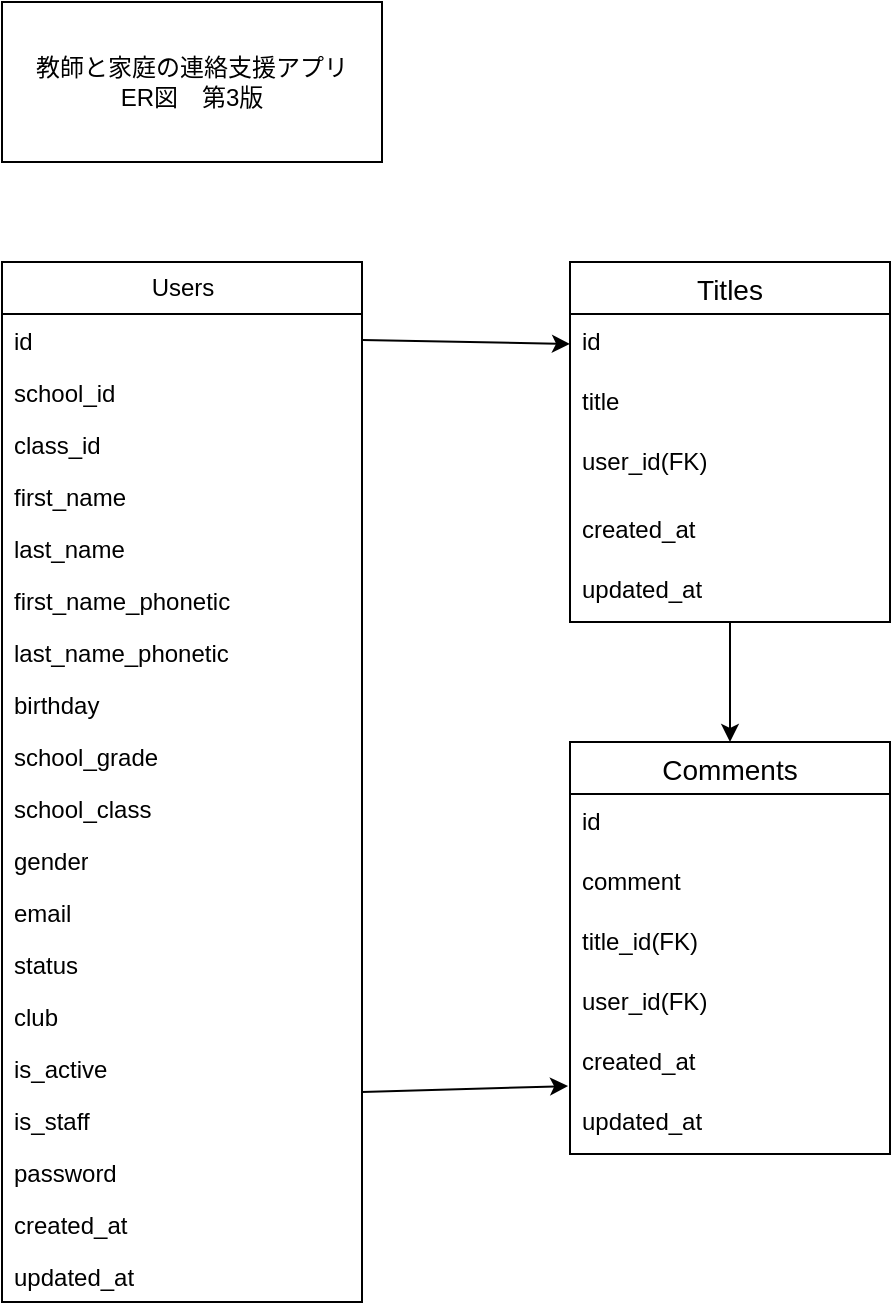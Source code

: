<mxfile><diagram id="4QlJOzwbKbUHGW64l3Zc" name="ER図"><mxGraphModel dx="900" dy="260" grid="1" gridSize="10" guides="1" tooltips="1" connect="1" arrows="1" fold="1" page="1" pageScale="1" pageWidth="827" pageHeight="1169" math="0" shadow="0"><root><mxCell id="0"/><mxCell id="1" parent="0"/><mxCell id="Wvis9VBhWDYoZA4ndtn3-60" value="" style="edgeStyle=none;html=1;entryX=0.5;entryY=0;entryDx=0;entryDy=0;" parent="1" source="50" target="54" edge="1"><mxGeometry relative="1" as="geometry"/></mxCell><mxCell id="50" value="Titles" style="swimlane;fontStyle=0;childLayout=stackLayout;horizontal=1;startSize=26;horizontalStack=0;resizeParent=1;resizeParentMax=0;resizeLast=0;collapsible=1;marginBottom=0;align=center;fontSize=14;" parent="1" vertex="1"><mxGeometry x="334" y="180" width="160" height="180" as="geometry"><mxRectangle x="334" y="300" width="90" height="30" as="alternateBounds"/></mxGeometry></mxCell><mxCell id="52" value="id" style="text;strokeColor=none;fillColor=none;spacingLeft=4;spacingRight=4;overflow=hidden;rotatable=0;points=[[0,0.5],[1,0.5]];portConstraint=eastwest;fontSize=12;" parent="50" vertex="1"><mxGeometry y="26" width="160" height="30" as="geometry"/></mxCell><mxCell id="86" value="title" style="text;strokeColor=none;fillColor=none;spacingLeft=4;spacingRight=4;overflow=hidden;rotatable=0;points=[[0,0.5],[1,0.5]];portConstraint=eastwest;fontSize=12;" parent="50" vertex="1"><mxGeometry y="56" width="160" height="30" as="geometry"/></mxCell><mxCell id="53" value="user_id(FK)" style="text;strokeColor=none;fillColor=none;spacingLeft=4;spacingRight=4;overflow=hidden;rotatable=0;points=[[0,0.5],[1,0.5]];portConstraint=eastwest;fontSize=12;" parent="50" vertex="1"><mxGeometry y="86" width="160" height="34" as="geometry"/></mxCell><mxCell id="sI6Btj8okGWpoQYuVR5g-63" value="created_at" style="text;strokeColor=none;fillColor=none;spacingLeft=4;spacingRight=4;overflow=hidden;rotatable=0;points=[[0,0.5],[1,0.5]];portConstraint=eastwest;fontSize=12;" parent="50" vertex="1"><mxGeometry y="120" width="160" height="30" as="geometry"/></mxCell><mxCell id="64" value="updated_at" style="text;strokeColor=none;fillColor=none;spacingLeft=4;spacingRight=4;overflow=hidden;rotatable=0;points=[[0,0.5],[1,0.5]];portConstraint=eastwest;fontSize=12;" parent="50" vertex="1"><mxGeometry y="150" width="160" height="30" as="geometry"/></mxCell><mxCell id="54" value="Comments" style="swimlane;fontStyle=0;childLayout=stackLayout;horizontal=1;startSize=26;horizontalStack=0;resizeParent=1;resizeParentMax=0;resizeLast=0;collapsible=1;marginBottom=0;align=center;fontSize=14;" parent="1" vertex="1"><mxGeometry x="334" y="420" width="160" height="206" as="geometry"/></mxCell><mxCell id="55" value="id" style="text;strokeColor=none;fillColor=none;spacingLeft=4;spacingRight=4;overflow=hidden;rotatable=0;points=[[0,0.5],[1,0.5]];portConstraint=eastwest;fontSize=12;" parent="54" vertex="1"><mxGeometry y="26" width="160" height="30" as="geometry"/></mxCell><mxCell id="87" value="comment" style="text;strokeColor=none;fillColor=none;spacingLeft=4;spacingRight=4;overflow=hidden;rotatable=0;points=[[0,0.5],[1,0.5]];portConstraint=eastwest;fontSize=12;" parent="54" vertex="1"><mxGeometry y="56" width="160" height="30" as="geometry"/></mxCell><mxCell id="56" value="title_id(FK)" style="text;strokeColor=none;fillColor=none;spacingLeft=4;spacingRight=4;overflow=hidden;rotatable=0;points=[[0,0.5],[1,0.5]];portConstraint=eastwest;fontSize=12;" parent="54" vertex="1"><mxGeometry y="86" width="160" height="30" as="geometry"/></mxCell><mxCell id="57" value="user_id(FK)" style="text;strokeColor=none;fillColor=none;spacingLeft=4;spacingRight=4;overflow=hidden;rotatable=0;points=[[0,0.5],[1,0.5]];portConstraint=eastwest;fontSize=12;" parent="54" vertex="1"><mxGeometry y="116" width="160" height="30" as="geometry"/></mxCell><mxCell id="sI6Btj8okGWpoQYuVR5g-64" value="created_at" style="text;strokeColor=none;fillColor=none;spacingLeft=4;spacingRight=4;overflow=hidden;rotatable=0;points=[[0,0.5],[1,0.5]];portConstraint=eastwest;fontSize=12;" parent="54" vertex="1"><mxGeometry y="146" width="160" height="30" as="geometry"/></mxCell><mxCell id="65" value="updated_at" style="text;strokeColor=none;fillColor=none;spacingLeft=4;spacingRight=4;overflow=hidden;rotatable=0;points=[[0,0.5],[1,0.5]];portConstraint=eastwest;fontSize=12;" parent="54" vertex="1"><mxGeometry y="176" width="160" height="30" as="geometry"/></mxCell><mxCell id="sI6Btj8okGWpoQYuVR5g-62" value="&lt;span&gt;教師と家庭の連絡支援アプリ&lt;br&gt;ER図　第3版&lt;br&gt;&lt;/span&gt;" style="rounded=0;whiteSpace=wrap;html=1;" parent="1" vertex="1"><mxGeometry x="50" y="50" width="190" height="80" as="geometry"/></mxCell><mxCell id="sI6Btj8okGWpoQYuVR5g-65" value="Users" style="swimlane;fontStyle=0;childLayout=stackLayout;horizontal=1;startSize=26;fillColor=none;horizontalStack=0;resizeParent=1;resizeParentMax=0;resizeLast=0;collapsible=1;marginBottom=0;html=1;" parent="1" vertex="1"><mxGeometry x="50" y="180" width="180" height="520" as="geometry"/></mxCell><mxCell id="sI6Btj8okGWpoQYuVR5g-66" value="id" style="text;strokeColor=none;fillColor=none;align=left;verticalAlign=top;spacingLeft=4;spacingRight=4;overflow=hidden;rotatable=0;points=[[0,0.5],[1,0.5]];portConstraint=eastwest;whiteSpace=wrap;html=1;" parent="sI6Btj8okGWpoQYuVR5g-65" vertex="1"><mxGeometry y="26" width="180" height="26" as="geometry"/></mxCell><mxCell id="88" value="school_id" style="text;strokeColor=none;fillColor=none;align=left;verticalAlign=top;spacingLeft=4;spacingRight=4;overflow=hidden;rotatable=0;points=[[0,0.5],[1,0.5]];portConstraint=eastwest;whiteSpace=wrap;html=1;" parent="sI6Btj8okGWpoQYuVR5g-65" vertex="1"><mxGeometry y="52" width="180" height="26" as="geometry"/></mxCell><mxCell id="60" value="class_id" style="text;strokeColor=none;fillColor=none;align=left;verticalAlign=top;spacingLeft=4;spacingRight=4;overflow=hidden;rotatable=0;points=[[0,0.5],[1,0.5]];portConstraint=eastwest;whiteSpace=wrap;html=1;" parent="sI6Btj8okGWpoQYuVR5g-65" vertex="1"><mxGeometry y="78" width="180" height="26" as="geometry"/></mxCell><mxCell id="sI6Btj8okGWpoQYuVR5g-69" value="first_name" style="text;strokeColor=none;fillColor=none;align=left;verticalAlign=top;spacingLeft=4;spacingRight=4;overflow=hidden;rotatable=0;points=[[0,0.5],[1,0.5]];portConstraint=eastwest;whiteSpace=wrap;html=1;" parent="sI6Btj8okGWpoQYuVR5g-65" vertex="1"><mxGeometry y="104" width="180" height="26" as="geometry"/></mxCell><mxCell id="sI6Btj8okGWpoQYuVR5g-68" value="last_name" style="text;strokeColor=none;fillColor=none;align=left;verticalAlign=top;spacingLeft=4;spacingRight=4;overflow=hidden;rotatable=0;points=[[0,0.5],[1,0.5]];portConstraint=eastwest;whiteSpace=wrap;html=1;" parent="sI6Btj8okGWpoQYuVR5g-65" vertex="1"><mxGeometry y="130" width="180" height="26" as="geometry"/></mxCell><mxCell id="61" value="first_name_phonetic" style="text;strokeColor=none;fillColor=none;align=left;verticalAlign=top;spacingLeft=4;spacingRight=4;overflow=hidden;rotatable=0;points=[[0,0.5],[1,0.5]];portConstraint=eastwest;whiteSpace=wrap;html=1;" parent="sI6Btj8okGWpoQYuVR5g-65" vertex="1"><mxGeometry y="156" width="180" height="26" as="geometry"/></mxCell><mxCell id="62" value="last_name_phonetic" style="text;strokeColor=none;fillColor=none;align=left;verticalAlign=top;spacingLeft=4;spacingRight=4;overflow=hidden;rotatable=0;points=[[0,0.5],[1,0.5]];portConstraint=eastwest;whiteSpace=wrap;html=1;" parent="sI6Btj8okGWpoQYuVR5g-65" vertex="1"><mxGeometry y="182" width="180" height="26" as="geometry"/></mxCell><mxCell id="85" value="birthday" style="text;strokeColor=none;fillColor=none;align=left;verticalAlign=top;spacingLeft=4;spacingRight=4;overflow=hidden;rotatable=0;points=[[0,0.5],[1,0.5]];portConstraint=eastwest;whiteSpace=wrap;html=1;" parent="sI6Btj8okGWpoQYuVR5g-65" vertex="1"><mxGeometry y="208" width="180" height="26" as="geometry"/></mxCell><mxCell id="sI6Btj8okGWpoQYuVR5g-75" value="school_grade" style="text;strokeColor=none;fillColor=none;align=left;verticalAlign=top;spacingLeft=4;spacingRight=4;overflow=hidden;rotatable=0;points=[[0,0.5],[1,0.5]];portConstraint=eastwest;whiteSpace=wrap;html=1;" parent="sI6Btj8okGWpoQYuVR5g-65" vertex="1"><mxGeometry y="234" width="180" height="26" as="geometry"/></mxCell><mxCell id="sI6Btj8okGWpoQYuVR5g-70" value="school_class" style="text;strokeColor=none;fillColor=none;align=left;verticalAlign=top;spacingLeft=4;spacingRight=4;overflow=hidden;rotatable=0;points=[[0,0.5],[1,0.5]];portConstraint=eastwest;whiteSpace=wrap;html=1;" parent="sI6Btj8okGWpoQYuVR5g-65" vertex="1"><mxGeometry y="260" width="180" height="26" as="geometry"/></mxCell><mxCell id="sI6Btj8okGWpoQYuVR5g-71" value="gender" style="text;strokeColor=none;fillColor=none;align=left;verticalAlign=top;spacingLeft=4;spacingRight=4;overflow=hidden;rotatable=0;points=[[0,0.5],[1,0.5]];portConstraint=eastwest;whiteSpace=wrap;html=1;" parent="sI6Btj8okGWpoQYuVR5g-65" vertex="1"><mxGeometry y="286" width="180" height="26" as="geometry"/></mxCell><mxCell id="6VAcg8vwBcKDn5O7I0bp-59" value="email" style="text;strokeColor=none;fillColor=none;align=left;verticalAlign=top;spacingLeft=4;spacingRight=4;overflow=hidden;rotatable=0;points=[[0,0.5],[1,0.5]];portConstraint=eastwest;whiteSpace=wrap;html=1;" parent="sI6Btj8okGWpoQYuVR5g-65" vertex="1"><mxGeometry y="312" width="180" height="26" as="geometry"/></mxCell><mxCell id="Wvis9VBhWDYoZA4ndtn3-59" value="status" style="text;strokeColor=none;fillColor=none;align=left;verticalAlign=top;spacingLeft=4;spacingRight=4;overflow=hidden;rotatable=0;points=[[0,0.5],[1,0.5]];portConstraint=eastwest;whiteSpace=wrap;html=1;" parent="sI6Btj8okGWpoQYuVR5g-65" vertex="1"><mxGeometry y="338" width="180" height="26" as="geometry"/></mxCell><mxCell id="58" value="club" style="text;strokeColor=none;fillColor=none;align=left;verticalAlign=top;spacingLeft=4;spacingRight=4;overflow=hidden;rotatable=0;points=[[0,0.5],[1,0.5]];portConstraint=eastwest;whiteSpace=wrap;html=1;" parent="sI6Btj8okGWpoQYuVR5g-65" vertex="1"><mxGeometry y="364" width="180" height="26" as="geometry"/></mxCell><mxCell id="Wvis9VBhWDYoZA4ndtn3-57" value="is_active" style="text;strokeColor=none;fillColor=none;align=left;verticalAlign=top;spacingLeft=4;spacingRight=4;overflow=hidden;rotatable=0;points=[[0,0.5],[1,0.5]];portConstraint=eastwest;whiteSpace=wrap;html=1;" parent="sI6Btj8okGWpoQYuVR5g-65" vertex="1"><mxGeometry y="390" width="180" height="26" as="geometry"/></mxCell><mxCell id="Wvis9VBhWDYoZA4ndtn3-58" value="is_staff" style="text;strokeColor=none;fillColor=none;align=left;verticalAlign=top;spacingLeft=4;spacingRight=4;overflow=hidden;rotatable=0;points=[[0,0.5],[1,0.5]];portConstraint=eastwest;whiteSpace=wrap;html=1;" parent="sI6Btj8okGWpoQYuVR5g-65" vertex="1"><mxGeometry y="416" width="180" height="26" as="geometry"/></mxCell><mxCell id="63" value="password" style="text;strokeColor=none;fillColor=none;align=left;verticalAlign=top;spacingLeft=4;spacingRight=4;overflow=hidden;rotatable=0;points=[[0,0.5],[1,0.5]];portConstraint=eastwest;whiteSpace=wrap;html=1;" parent="sI6Btj8okGWpoQYuVR5g-65" vertex="1"><mxGeometry y="442" width="180" height="26" as="geometry"/></mxCell><mxCell id="66" value="&lt;span style=&quot;&quot;&gt;created_at&lt;/span&gt;" style="text;strokeColor=none;fillColor=none;align=left;verticalAlign=top;spacingLeft=4;spacingRight=4;overflow=hidden;rotatable=0;points=[[0,0.5],[1,0.5]];portConstraint=eastwest;whiteSpace=wrap;html=1;" parent="sI6Btj8okGWpoQYuVR5g-65" vertex="1"><mxGeometry y="468" width="180" height="26" as="geometry"/></mxCell><mxCell id="84" value="&lt;span style=&quot;&quot;&gt;updated_at&lt;/span&gt;" style="text;strokeColor=none;fillColor=none;align=left;verticalAlign=top;spacingLeft=4;spacingRight=4;overflow=hidden;rotatable=0;points=[[0,0.5],[1,0.5]];portConstraint=eastwest;whiteSpace=wrap;html=1;" parent="sI6Btj8okGWpoQYuVR5g-65" vertex="1"><mxGeometry y="494" width="180" height="26" as="geometry"/></mxCell><mxCell id="sI6Btj8okGWpoQYuVR5g-79" value="" style="edgeStyle=none;html=1;exitX=1;exitY=0.5;exitDx=0;exitDy=0;entryX=0;entryY=0.5;entryDx=0;entryDy=0;" parent="1" source="sI6Btj8okGWpoQYuVR5g-66" target="52" edge="1"><mxGeometry relative="1" as="geometry"><mxPoint x="330" y="205" as="targetPoint"/></mxGeometry></mxCell><mxCell id="Wvis9VBhWDYoZA4ndtn3-61" value="" style="edgeStyle=none;html=1;exitX=1;exitY=0.962;exitDx=0;exitDy=0;entryX=-0.006;entryY=-0.133;entryDx=0;entryDy=0;entryPerimeter=0;exitPerimeter=0;" parent="1" source="Wvis9VBhWDYoZA4ndtn3-57" target="65" edge="1"><mxGeometry relative="1" as="geometry"><mxPoint x="330" y="479" as="targetPoint"/></mxGeometry></mxCell></root></mxGraphModel></diagram><diagram id="HbdINj13Qlstv0SlX60C" name="画面遷移図"><mxGraphModel dx="900" dy="260" grid="1" gridSize="10" guides="1" tooltips="1" connect="1" arrows="1" fold="1" page="1" pageScale="1" pageWidth="827" pageHeight="1169" math="0" shadow="0"><root><mxCell id="0"/><mxCell id="1" parent="0"/><mxCell id="bMa8LDSchCP6qhBmOooj-1" value="&lt;span&gt;教師と家庭の連絡支援アプリ&lt;br&gt;画面遷移図　第3版&lt;br&gt;&lt;/span&gt;" style="rounded=0;whiteSpace=wrap;html=1;" parent="1" vertex="1"><mxGeometry x="50" y="50" width="190" height="80" as="geometry"/></mxCell><mxCell id="QoEW2YOkXQcxRdRGIUOT-3" value="&lt;div style=&quot;text-align: justify;&quot;&gt;&lt;/div&gt;" style="rounded=0;whiteSpace=wrap;html=1;" parent="1" vertex="1"><mxGeometry x="60" y="240" width="120" height="260" as="geometry"/></mxCell><mxCell id="QoEW2YOkXQcxRdRGIUOT-4" value="welcomeページ" style="rounded=0;whiteSpace=wrap;html=1;strokeColor=#FFFFFF;" parent="1" vertex="1"><mxGeometry x="70" y="250" width="100" height="40" as="geometry"/></mxCell><mxCell id="QoEW2YOkXQcxRdRGIUOT-17" value="" style="edgeStyle=none;html=1;" parent="1" source="QoEW2YOkXQcxRdRGIUOT-5" target="QoEW2YOkXQcxRdRGIUOT-9" edge="1"><mxGeometry relative="1" as="geometry"/></mxCell><mxCell id="QoEW2YOkXQcxRdRGIUOT-5" value="新規ユーザー登録" style="rounded=0;whiteSpace=wrap;html=1;strokeColor=#000000;" parent="1" vertex="1"><mxGeometry x="77.5" y="320" width="85" height="60" as="geometry"/></mxCell><mxCell id="QoEW2YOkXQcxRdRGIUOT-16" value="" style="edgeStyle=none;html=1;" parent="1" source="QoEW2YOkXQcxRdRGIUOT-6" target="QoEW2YOkXQcxRdRGIUOT-10" edge="1"><mxGeometry relative="1" as="geometry"/></mxCell><mxCell id="QoEW2YOkXQcxRdRGIUOT-6" value="ログイン" style="rounded=0;whiteSpace=wrap;html=1;strokeColor=#000000;" parent="1" vertex="1"><mxGeometry x="77.5" y="410" width="85" height="60" as="geometry"/></mxCell><mxCell id="QoEW2YOkXQcxRdRGIUOT-7" value="&lt;div style=&quot;text-align: justify;&quot;&gt;&lt;/div&gt;" style="rounded=0;whiteSpace=wrap;html=1;" parent="1" vertex="1"><mxGeometry x="330" y="80" width="160" height="550" as="geometry"/></mxCell><mxCell id="QoEW2YOkXQcxRdRGIUOT-8" value="ホーム画面" style="rounded=0;whiteSpace=wrap;html=1;strokeColor=#FFFFFF;" parent="1" vertex="1"><mxGeometry x="354" y="90" width="120" height="40" as="geometry"/></mxCell><mxCell id="LMT04-8Onj2_WbAnWED9-2" value="" style="edgeStyle=none;html=1;" parent="1" source="QoEW2YOkXQcxRdRGIUOT-9" edge="1"><mxGeometry relative="1" as="geometry"><mxPoint x="330" y="350" as="targetPoint"/></mxGeometry></mxCell><mxCell id="QoEW2YOkXQcxRdRGIUOT-9" value="新規ユーザー登録画面" style="rounded=0;whiteSpace=wrap;html=1;strokeColor=#000000;" parent="1" vertex="1"><mxGeometry x="210" y="320" width="85" height="60" as="geometry"/></mxCell><mxCell id="QoEW2YOkXQcxRdRGIUOT-18" value="" style="edgeStyle=none;html=1;" parent="1" source="QoEW2YOkXQcxRdRGIUOT-10" target="QoEW2YOkXQcxRdRGIUOT-9" edge="1"><mxGeometry relative="1" as="geometry"/></mxCell><mxCell id="LMT04-8Onj2_WbAnWED9-1" style="edgeStyle=none;html=1;exitX=1;exitY=0.5;exitDx=0;exitDy=0;entryX=-0.006;entryY=0.655;entryDx=0;entryDy=0;entryPerimeter=0;" parent="1" source="QoEW2YOkXQcxRdRGIUOT-10" target="QoEW2YOkXQcxRdRGIUOT-7" edge="1"><mxGeometry relative="1" as="geometry"/></mxCell><mxCell id="QoEW2YOkXQcxRdRGIUOT-10" value="ログイン画面" style="rounded=0;whiteSpace=wrap;html=1;strokeColor=#000000;" parent="1" vertex="1"><mxGeometry x="210" y="410" width="85" height="60" as="geometry"/></mxCell><mxCell id="QoEW2YOkXQcxRdRGIUOT-12" value="掲示板一覧" style="rounded=0;whiteSpace=wrap;html=1;strokeColor=#000000;" parent="1" vertex="1"><mxGeometry x="361.25" y="240" width="97.5" height="60" as="geometry"/></mxCell><mxCell id="QoEW2YOkXQcxRdRGIUOT-13" value="ユーザー&lt;br&gt;情報編集" style="rounded=0;whiteSpace=wrap;html=1;strokeColor=#000000;" parent="1" vertex="1"><mxGeometry x="361.25" y="430" width="97.5" height="70" as="geometry"/></mxCell><mxCell id="QoEW2YOkXQcxRdRGIUOT-14" value="検索" style="rounded=0;whiteSpace=wrap;html=1;strokeColor=#000000;" parent="1" vertex="1"><mxGeometry x="361.25" y="330" width="97.5" height="70" as="geometry"/></mxCell><mxCell id="QoEW2YOkXQcxRdRGIUOT-15" value="ログアウト" style="rounded=0;whiteSpace=wrap;html=1;strokeColor=#000000;" parent="1" vertex="1"><mxGeometry x="361.25" y="530" width="97.5" height="70" as="geometry"/></mxCell><mxCell id="QoEW2YOkXQcxRdRGIUOT-21" value="" style="rounded=0;whiteSpace=wrap;html=1;strokeColor=#000000;" parent="1" vertex="1"><mxGeometry x="538.5" y="520" width="100" height="170" as="geometry"/></mxCell><mxCell id="vRFD9d0slsYTQXJy1R2e-1" style="edgeStyle=none;html=1;exitX=0.5;exitY=1;exitDx=0;exitDy=0;entryX=0.5;entryY=1;entryDx=0;entryDy=0;" parent="1" source="QoEW2YOkXQcxRdRGIUOT-24" target="QoEW2YOkXQcxRdRGIUOT-3" edge="1"><mxGeometry relative="1" as="geometry"><Array as="points"><mxPoint x="590" y="800"/><mxPoint x="120" y="800"/></Array></mxGeometry></mxCell><mxCell id="QoEW2YOkXQcxRdRGIUOT-24" value="ログアウト&lt;br&gt;画面&lt;br&gt;&lt;br&gt;ｆ" style="rounded=0;whiteSpace=wrap;html=1;strokeColor=#000000;" parent="1" vertex="1"><mxGeometry x="539.5" y="710" width="97.5" height="80" as="geometry"/></mxCell><mxCell id="QoEW2YOkXQcxRdRGIUOT-30" value="ユーザー情報編集画面" style="rounded=0;whiteSpace=wrap;html=1;strokeColor=#FFFFFF;" parent="1" vertex="1"><mxGeometry x="553.5" y="530" width="75" height="30" as="geometry"/></mxCell><mxCell id="QoEW2YOkXQcxRdRGIUOT-31" value="更新" style="rounded=0;whiteSpace=wrap;html=1;strokeColor=#000000;" parent="1" vertex="1"><mxGeometry x="553.5" y="570" width="70" height="30" as="geometry"/></mxCell><mxCell id="QoEW2YOkXQcxRdRGIUOT-38" value="戻る" style="rounded=0;whiteSpace=wrap;html=1;strokeColor=#000000;" parent="1" vertex="1"><mxGeometry x="553.5" y="650" width="70" height="30" as="geometry"/></mxCell><mxCell id="fJB06qpIucejpPrfOWJN-1" style="edgeStyle=none;html=1;exitX=0.5;exitY=1;exitDx=0;exitDy=0;entryX=0.5;entryY=1;entryDx=0;entryDy=0;" parent="1" source="QoEW2YOkXQcxRdRGIUOT-41" target="QoEW2YOkXQcxRdRGIUOT-3" edge="1"><mxGeometry relative="1" as="geometry"><Array as="points"><mxPoint x="720" y="800"/><mxPoint x="120" y="800"/></Array></mxGeometry></mxCell><mxCell id="QoEW2YOkXQcxRdRGIUOT-41" value="削除画面&lt;br&gt;&lt;br&gt;ｆ" style="rounded=0;whiteSpace=wrap;html=1;strokeColor=#000000;" parent="1" vertex="1"><mxGeometry x="670" y="520" width="90" height="70" as="geometry"/></mxCell><mxCell id="QoEW2YOkXQcxRdRGIUOT-42" value="削除" style="rounded=0;whiteSpace=wrap;html=1;strokeColor=#000000;" parent="1" vertex="1"><mxGeometry x="553.5" y="610" width="70" height="30" as="geometry"/></mxCell><mxCell id="QoEW2YOkXQcxRdRGIUOT-45" value="戻る" style="rounded=0;whiteSpace=wrap;html=1;strokeColor=#000000;" parent="1" vertex="1"><mxGeometry x="682.5" y="560" width="60" height="20" as="geometry"/></mxCell><mxCell id="QoEW2YOkXQcxRdRGIUOT-47" value="" style="endArrow=classic;startArrow=classic;html=1;exitX=1;exitY=0.5;exitDx=0;exitDy=0;" parent="1" edge="1"><mxGeometry width="50" height="50" relative="1" as="geometry"><mxPoint x="458.75" y="564.5" as="sourcePoint"/><mxPoint x="540" y="670" as="targetPoint"/><Array as="points"/></mxGeometry></mxCell><mxCell id="QoEW2YOkXQcxRdRGIUOT-50" value="" style="endArrow=classic;startArrow=classic;html=1;entryX=0;entryY=0.5;entryDx=0;entryDy=0;exitX=1;exitY=0.5;exitDx=0;exitDy=0;" parent="1" target="QoEW2YOkXQcxRdRGIUOT-41" edge="1" source="QoEW2YOkXQcxRdRGIUOT-42"><mxGeometry width="50" height="50" relative="1" as="geometry"><mxPoint x="625" y="534.5" as="sourcePoint"/><mxPoint x="706.25" y="534.5" as="targetPoint"/><Array as="points"/></mxGeometry></mxCell><mxCell id="QoEW2YOkXQcxRdRGIUOT-52" value="" style="endArrow=classic;startArrow=classic;html=1;entryX=-0.025;entryY=0.153;entryDx=0;entryDy=0;exitX=1;exitY=0.5;exitDx=0;exitDy=0;entryPerimeter=0;" parent="1" edge="1" target="QoEW2YOkXQcxRdRGIUOT-21"><mxGeometry width="50" height="50" relative="1" as="geometry"><mxPoint x="458.75" y="464.5" as="sourcePoint"/><mxPoint x="540" y="464.5" as="targetPoint"/><Array as="points"/></mxGeometry></mxCell><mxCell id="QoEW2YOkXQcxRdRGIUOT-53" value="戻る" style="rounded=0;whiteSpace=wrap;html=1;strokeColor=#000000;" parent="1" vertex="1"><mxGeometry x="558.5" y="760" width="60" height="20" as="geometry"/></mxCell><mxCell id="vRFD9d0slsYTQXJy1R2e-2" value="ホーム" style="rounded=0;whiteSpace=wrap;html=1;strokeColor=#000000;" parent="1" vertex="1"><mxGeometry x="361.25" y="150" width="97.5" height="60" as="geometry"/></mxCell><mxCell id="AiS3pftzsDpDYZst12gL-1" value="" style="rounded=0;whiteSpace=wrap;html=1;strokeColor=#000000;" parent="1" vertex="1"><mxGeometry x="540" y="80" width="100" height="150" as="geometry"/></mxCell><mxCell id="AiS3pftzsDpDYZst12gL-2" value="編集" style="rounded=0;whiteSpace=wrap;html=1;strokeColor=#000000;" parent="1" vertex="1"><mxGeometry x="557.5" y="140" width="70" height="30" as="geometry"/></mxCell><mxCell id="AiS3pftzsDpDYZst12gL-4" value="戻る" style="rounded=0;whiteSpace=wrap;html=1;strokeColor=#000000;" parent="1" vertex="1"><mxGeometry x="556.5" y="180" width="70" height="30" as="geometry"/></mxCell><mxCell id="AiS3pftzsDpDYZst12gL-5" value="掲示板&lt;br&gt;一覧画面" style="rounded=0;whiteSpace=wrap;html=1;strokeColor=#FFFFFF;" parent="1" vertex="1"><mxGeometry x="552.5" y="95" width="75" height="30" as="geometry"/></mxCell><mxCell id="AiS3pftzsDpDYZst12gL-8" value="" style="rounded=0;whiteSpace=wrap;html=1;strokeColor=#000000;" parent="1" vertex="1"><mxGeometry x="670" y="80" width="90" height="220" as="geometry"/></mxCell><mxCell id="AiS3pftzsDpDYZst12gL-9" value="掲示板&lt;br&gt;編集画面" style="rounded=0;whiteSpace=wrap;html=1;strokeColor=#FFFFFF;" parent="1" vertex="1"><mxGeometry x="683.75" y="90" width="57.5" height="30" as="geometry"/></mxCell><mxCell id="AiS3pftzsDpDYZst12gL-10" value="更新" style="rounded=0;whiteSpace=wrap;html=1;strokeColor=#000000;" parent="1" vertex="1"><mxGeometry x="680" y="130" width="70" height="30" as="geometry"/></mxCell><mxCell id="-lXVnOBPfXhatPi9Lpvc-9" style="edgeStyle=none;html=1;entryX=1.019;entryY=0.222;entryDx=0;entryDy=0;exitX=1;exitY=0.5;exitDx=0;exitDy=0;entryPerimeter=0;" parent="1" source="AiS3pftzsDpDYZst12gL-11" target="QoEW2YOkXQcxRdRGIUOT-7" edge="1"><mxGeometry relative="1" as="geometry"><mxPoint x="770" y="320" as="sourcePoint"/><Array as="points"><mxPoint x="810" y="185"/><mxPoint x="810" y="60"/><mxPoint x="510" y="60"/><mxPoint x="510" y="180"/></Array></mxGeometry></mxCell><mxCell id="AiS3pftzsDpDYZst12gL-11" value="削除" style="rounded=0;whiteSpace=wrap;html=1;strokeColor=#000000;" parent="1" vertex="1"><mxGeometry x="680" y="170" width="70" height="30" as="geometry"/></mxCell><mxCell id="AiS3pftzsDpDYZst12gL-12" value="戻る" style="rounded=0;whiteSpace=wrap;html=1;strokeColor=#000000;" parent="1" vertex="1"><mxGeometry x="680" y="210" width="70" height="30" as="geometry"/></mxCell><mxCell id="-lXVnOBPfXhatPi9Lpvc-2" value="" style="endArrow=classic;startArrow=classic;html=1;entryX=-0.02;entryY=0.913;entryDx=0;entryDy=0;exitX=1;exitY=0.5;exitDx=0;exitDy=0;entryPerimeter=0;" parent="1" edge="1" target="AiS3pftzsDpDYZst12gL-1"><mxGeometry width="50" height="50" relative="1" as="geometry"><mxPoint x="459.75" y="350" as="sourcePoint"/><mxPoint x="541" y="350" as="targetPoint"/><Array as="points"/></mxGeometry></mxCell><mxCell id="-lXVnOBPfXhatPi9Lpvc-3" value="" style="endArrow=classic;startArrow=classic;html=1;exitX=0.95;exitY=0.5;exitDx=0;exitDy=0;exitPerimeter=0;" parent="1" source="AiS3pftzsDpDYZst12gL-2" edge="1"><mxGeometry width="50" height="50" relative="1" as="geometry"><mxPoint x="625" y="285" as="sourcePoint"/><mxPoint x="670" y="155" as="targetPoint"/><Array as="points"/></mxGeometry></mxCell><mxCell id="-lXVnOBPfXhatPi9Lpvc-4" value="" style="endArrow=classic;startArrow=classic;html=1;exitX=1;exitY=0.5;exitDx=0;exitDy=0;entryX=0;entryY=0.75;entryDx=0;entryDy=0;" parent="1" edge="1" target="AiS3pftzsDpDYZst12gL-1" source="QoEW2YOkXQcxRdRGIUOT-12"><mxGeometry width="50" height="50" relative="1" as="geometry"><mxPoint x="457.25" y="280" as="sourcePoint"/><mxPoint x="539" y="280" as="targetPoint"/><Array as="points"/></mxGeometry></mxCell><mxCell id="-lXVnOBPfXhatPi9Lpvc-5" value="&lt;font style=&quot;font-size: 9px;&quot;&gt;(上記機能はstatusがteacherのみ&lt;/font&gt;" style="rounded=0;whiteSpace=wrap;html=1;strokeColor=#FFFFFF;" parent="1" vertex="1"><mxGeometry x="673.13" y="250" width="81.25" height="40" as="geometry"/></mxCell><mxCell id="-jAiVhqe0CELiUlCLlrS-1" value="" style="rounded=0;whiteSpace=wrap;html=1;strokeColor=#000000;" vertex="1" parent="1"><mxGeometry x="538.5" y="240" width="100" height="270" as="geometry"/></mxCell><mxCell id="-jAiVhqe0CELiUlCLlrS-2" value="コメント&lt;br&gt;投稿" style="rounded=0;whiteSpace=wrap;html=1;strokeColor=#000000;" vertex="1" parent="1"><mxGeometry x="556" y="300" width="70" height="30" as="geometry"/></mxCell><mxCell id="-jAiVhqe0CELiUlCLlrS-3" value="戻る" style="rounded=0;whiteSpace=wrap;html=1;strokeColor=#000000;" vertex="1" parent="1"><mxGeometry x="555" y="470" width="70" height="30" as="geometry"/></mxCell><mxCell id="-jAiVhqe0CELiUlCLlrS-4" value="掲示板&lt;br&gt;詳細画面" style="rounded=0;whiteSpace=wrap;html=1;strokeColor=#FFFFFF;" vertex="1" parent="1"><mxGeometry x="551" y="250" width="75" height="30" as="geometry"/></mxCell><mxCell id="-jAiVhqe0CELiUlCLlrS-6" value="コメント&lt;br&gt;編集" style="rounded=0;whiteSpace=wrap;html=1;strokeColor=#000000;" vertex="1" parent="1"><mxGeometry x="555" y="340" width="70" height="30" as="geometry"/></mxCell><mxCell id="-jAiVhqe0CELiUlCLlrS-8" value="&lt;font style=&quot;font-size: 9px;&quot;&gt;(上記機能はstatusがteacherのみ)&lt;/font&gt;" style="rounded=0;whiteSpace=wrap;html=1;strokeColor=#FFFFFF;" vertex="1" parent="1"><mxGeometry x="550.5" y="420" width="79" height="40" as="geometry"/></mxCell><mxCell id="-jAiVhqe0CELiUlCLlrS-12" value="コメント&lt;br&gt;削除" style="rounded=0;whiteSpace=wrap;html=1;strokeColor=#000000;" vertex="1" parent="1"><mxGeometry x="555" y="380" width="70" height="30" as="geometry"/></mxCell><mxCell id="-jAiVhqe0CELiUlCLlrS-13" value="" style="rounded=0;whiteSpace=wrap;html=1;strokeColor=#000000;" vertex="1" parent="1"><mxGeometry x="670" y="320" width="90" height="90" as="geometry"/></mxCell><mxCell id="-jAiVhqe0CELiUlCLlrS-14" value="コメント&lt;br&gt;編集画面" style="rounded=0;whiteSpace=wrap;html=1;strokeColor=#FFFFFF;" vertex="1" parent="1"><mxGeometry x="677.5" y="330" width="75" height="30" as="geometry"/></mxCell><mxCell id="-jAiVhqe0CELiUlCLlrS-15" value="戻る" style="rounded=0;whiteSpace=wrap;html=1;strokeColor=#000000;" vertex="1" parent="1"><mxGeometry x="678.75" y="370" width="70" height="30" as="geometry"/></mxCell><mxCell id="-jAiVhqe0CELiUlCLlrS-16" value="" style="rounded=0;whiteSpace=wrap;html=1;strokeColor=#000000;" vertex="1" parent="1"><mxGeometry x="668.75" y="420" width="90" height="90" as="geometry"/></mxCell><mxCell id="-jAiVhqe0CELiUlCLlrS-17" value="コメント&lt;br&gt;削除画面" style="rounded=0;whiteSpace=wrap;html=1;strokeColor=#FFFFFF;" vertex="1" parent="1"><mxGeometry x="676.25" y="430" width="75" height="30" as="geometry"/></mxCell><mxCell id="-jAiVhqe0CELiUlCLlrS-18" value="戻る" style="rounded=0;whiteSpace=wrap;html=1;strokeColor=#000000;" vertex="1" parent="1"><mxGeometry x="677.5" y="470" width="70" height="30" as="geometry"/></mxCell><mxCell id="-jAiVhqe0CELiUlCLlrS-21" value="" style="endArrow=classic;startArrow=classic;html=1;entryX=0;entryY=0.5;entryDx=0;entryDy=0;exitX=1;exitY=0.5;exitDx=0;exitDy=0;" edge="1" parent="1" source="-jAiVhqe0CELiUlCLlrS-12" target="-jAiVhqe0CELiUlCLlrS-16"><mxGeometry width="50" height="50" relative="1" as="geometry"><mxPoint x="625" y="399.25" as="sourcePoint"/><mxPoint x="702.25" y="480.76" as="targetPoint"/><Array as="points"/></mxGeometry></mxCell><mxCell id="-jAiVhqe0CELiUlCLlrS-22" value="" style="endArrow=classic;startArrow=classic;html=1;entryX=0;entryY=0.5;entryDx=0;entryDy=0;exitX=1;exitY=0.5;exitDx=0;exitDy=0;" edge="1" parent="1" source="-jAiVhqe0CELiUlCLlrS-6" target="-jAiVhqe0CELiUlCLlrS-13"><mxGeometry width="50" height="50" relative="1" as="geometry"><mxPoint x="625" y="350" as="sourcePoint"/><mxPoint x="668.75" y="420" as="targetPoint"/><Array as="points"/></mxGeometry></mxCell></root></mxGraphModel></diagram></mxfile>